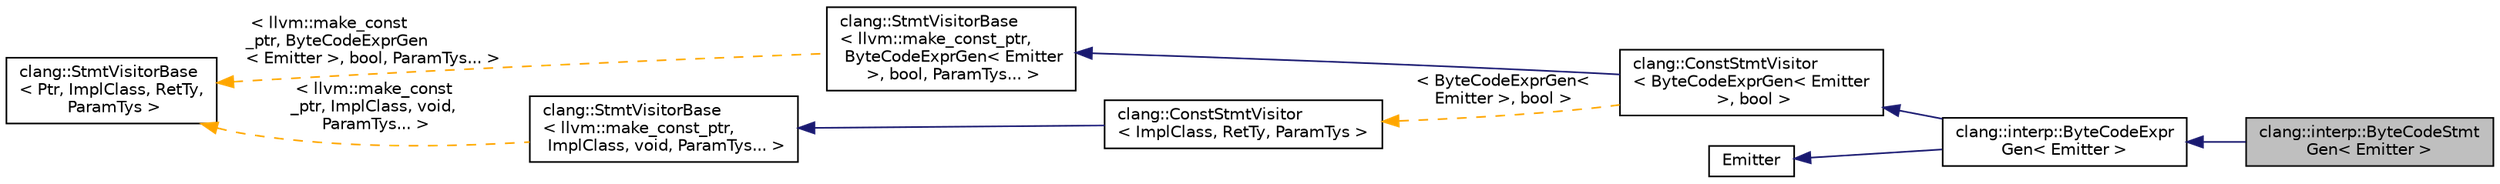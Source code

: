 digraph "clang::interp::ByteCodeStmtGen&lt; Emitter &gt;"
{
 // LATEX_PDF_SIZE
  bgcolor="transparent";
  edge [fontname="Helvetica",fontsize="10",labelfontname="Helvetica",labelfontsize="10"];
  node [fontname="Helvetica",fontsize="10",shape=record];
  rankdir="LR";
  Node1 [label="clang::interp::ByteCodeStmt\lGen\< Emitter \>",height=0.2,width=0.4,color="black", fillcolor="grey75", style="filled", fontcolor="black",tooltip="Compilation context for statements."];
  Node2 -> Node1 [dir="back",color="midnightblue",fontsize="10",style="solid",fontname="Helvetica"];
  Node2 [label="clang::interp::ByteCodeExpr\lGen\< Emitter \>",height=0.2,width=0.4,color="black",URL="$classclang_1_1interp_1_1ByteCodeExprGen.html",tooltip="Compilation context for expressions."];
  Node3 -> Node2 [dir="back",color="midnightblue",fontsize="10",style="solid",fontname="Helvetica"];
  Node3 [label="clang::ConstStmtVisitor\l\< ByteCodeExprGen\< Emitter\l \>, bool \>",height=0.2,width=0.4,color="black",URL="$classclang_1_1ConstStmtVisitor.html",tooltip=" "];
  Node4 -> Node3 [dir="back",color="midnightblue",fontsize="10",style="solid",fontname="Helvetica"];
  Node4 [label="clang::StmtVisitorBase\l\< llvm::make_const_ptr,\l ByteCodeExprGen\< Emitter\l \>, bool, ParamTys... \>",height=0.2,width=0.4,color="black",URL="$classclang_1_1StmtVisitorBase.html",tooltip=" "];
  Node5 -> Node4 [dir="back",color="orange",fontsize="10",style="dashed",label=" \< llvm::make_const\l_ptr, ByteCodeExprGen\l\< Emitter \>, bool, ParamTys... \>" ,fontname="Helvetica"];
  Node5 [label="clang::StmtVisitorBase\l\< Ptr, ImplClass, RetTy,\l ParamTys \>",height=0.2,width=0.4,color="black",URL="$classclang_1_1StmtVisitorBase.html",tooltip="StmtVisitorBase - This class implements a simple visitor for Stmt subclasses."];
  Node6 -> Node3 [dir="back",color="orange",fontsize="10",style="dashed",label=" \< ByteCodeExprGen\<\l Emitter \>, bool \>" ,fontname="Helvetica"];
  Node6 [label="clang::ConstStmtVisitor\l\< ImplClass, RetTy, ParamTys \>",height=0.2,width=0.4,color="black",URL="$classclang_1_1ConstStmtVisitor.html",tooltip="ConstStmtVisitor - This class implements a simple visitor for Stmt subclasses."];
  Node7 -> Node6 [dir="back",color="midnightblue",fontsize="10",style="solid",fontname="Helvetica"];
  Node7 [label="clang::StmtVisitorBase\l\< llvm::make_const_ptr,\l ImplClass, void, ParamTys... \>",height=0.2,width=0.4,color="black",URL="$classclang_1_1StmtVisitorBase.html",tooltip=" "];
  Node5 -> Node7 [dir="back",color="orange",fontsize="10",style="dashed",label=" \< llvm::make_const\l_ptr, ImplClass, void,\l ParamTys... \>" ,fontname="Helvetica"];
  Node8 -> Node2 [dir="back",color="midnightblue",fontsize="10",style="solid",fontname="Helvetica"];
  Node8 [label="Emitter",height=0.2,width=0.4,color="black",URL="$classEmitter.html",tooltip=" "];
}

